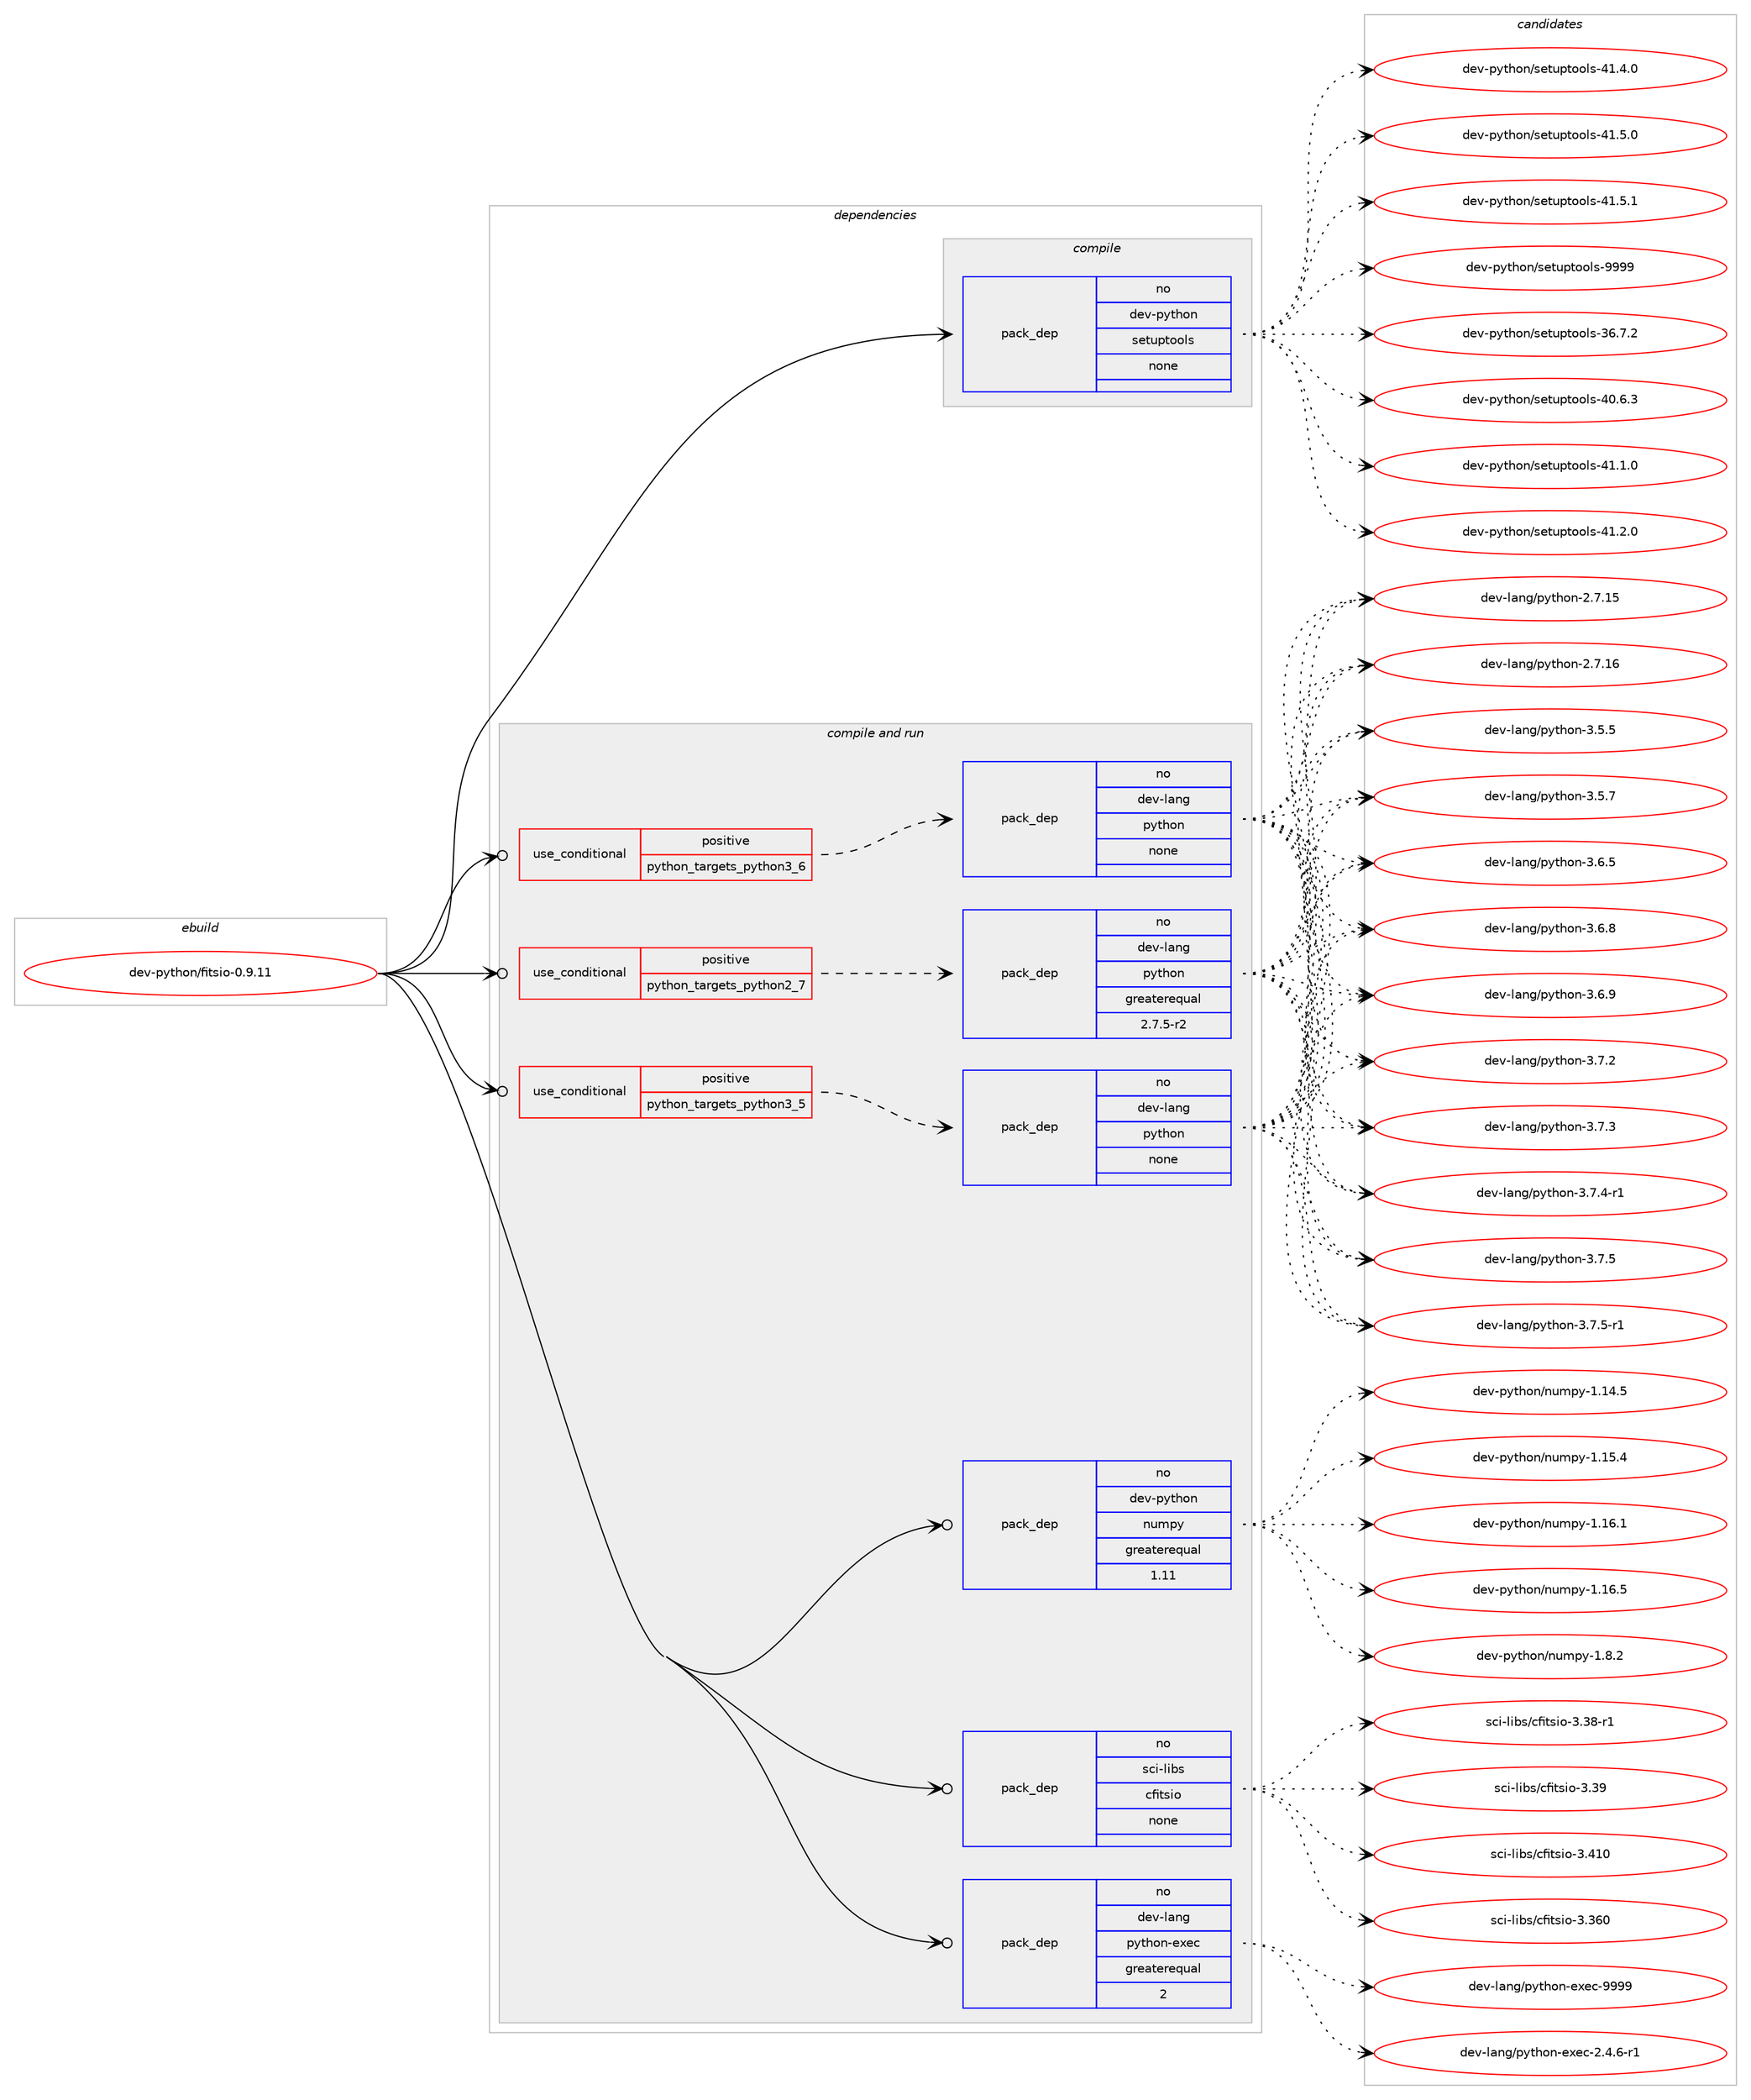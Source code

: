 digraph prolog {

# *************
# Graph options
# *************

newrank=true;
concentrate=true;
compound=true;
graph [rankdir=LR,fontname=Helvetica,fontsize=10,ranksep=1.5];#, ranksep=2.5, nodesep=0.2];
edge  [arrowhead=vee];
node  [fontname=Helvetica,fontsize=10];

# **********
# The ebuild
# **********

subgraph cluster_leftcol {
color=gray;
rank=same;
label=<<i>ebuild</i>>;
id [label="dev-python/fitsio-0.9.11", color=red, width=4, href="../dev-python/fitsio-0.9.11.svg"];
}

# ****************
# The dependencies
# ****************

subgraph cluster_midcol {
color=gray;
label=<<i>dependencies</i>>;
subgraph cluster_compile {
fillcolor="#eeeeee";
style=filled;
label=<<i>compile</i>>;
subgraph pack453217 {
dependency604300 [label=<<TABLE BORDER="0" CELLBORDER="1" CELLSPACING="0" CELLPADDING="4" WIDTH="220"><TR><TD ROWSPAN="6" CELLPADDING="30">pack_dep</TD></TR><TR><TD WIDTH="110">no</TD></TR><TR><TD>dev-python</TD></TR><TR><TD>setuptools</TD></TR><TR><TD>none</TD></TR><TR><TD></TD></TR></TABLE>>, shape=none, color=blue];
}
id:e -> dependency604300:w [weight=20,style="solid",arrowhead="vee"];
}
subgraph cluster_compileandrun {
fillcolor="#eeeeee";
style=filled;
label=<<i>compile and run</i>>;
subgraph cond139286 {
dependency604301 [label=<<TABLE BORDER="0" CELLBORDER="1" CELLSPACING="0" CELLPADDING="4"><TR><TD ROWSPAN="3" CELLPADDING="10">use_conditional</TD></TR><TR><TD>positive</TD></TR><TR><TD>python_targets_python2_7</TD></TR></TABLE>>, shape=none, color=red];
subgraph pack453218 {
dependency604302 [label=<<TABLE BORDER="0" CELLBORDER="1" CELLSPACING="0" CELLPADDING="4" WIDTH="220"><TR><TD ROWSPAN="6" CELLPADDING="30">pack_dep</TD></TR><TR><TD WIDTH="110">no</TD></TR><TR><TD>dev-lang</TD></TR><TR><TD>python</TD></TR><TR><TD>greaterequal</TD></TR><TR><TD>2.7.5-r2</TD></TR></TABLE>>, shape=none, color=blue];
}
dependency604301:e -> dependency604302:w [weight=20,style="dashed",arrowhead="vee"];
}
id:e -> dependency604301:w [weight=20,style="solid",arrowhead="odotvee"];
subgraph cond139287 {
dependency604303 [label=<<TABLE BORDER="0" CELLBORDER="1" CELLSPACING="0" CELLPADDING="4"><TR><TD ROWSPAN="3" CELLPADDING="10">use_conditional</TD></TR><TR><TD>positive</TD></TR><TR><TD>python_targets_python3_5</TD></TR></TABLE>>, shape=none, color=red];
subgraph pack453219 {
dependency604304 [label=<<TABLE BORDER="0" CELLBORDER="1" CELLSPACING="0" CELLPADDING="4" WIDTH="220"><TR><TD ROWSPAN="6" CELLPADDING="30">pack_dep</TD></TR><TR><TD WIDTH="110">no</TD></TR><TR><TD>dev-lang</TD></TR><TR><TD>python</TD></TR><TR><TD>none</TD></TR><TR><TD></TD></TR></TABLE>>, shape=none, color=blue];
}
dependency604303:e -> dependency604304:w [weight=20,style="dashed",arrowhead="vee"];
}
id:e -> dependency604303:w [weight=20,style="solid",arrowhead="odotvee"];
subgraph cond139288 {
dependency604305 [label=<<TABLE BORDER="0" CELLBORDER="1" CELLSPACING="0" CELLPADDING="4"><TR><TD ROWSPAN="3" CELLPADDING="10">use_conditional</TD></TR><TR><TD>positive</TD></TR><TR><TD>python_targets_python3_6</TD></TR></TABLE>>, shape=none, color=red];
subgraph pack453220 {
dependency604306 [label=<<TABLE BORDER="0" CELLBORDER="1" CELLSPACING="0" CELLPADDING="4" WIDTH="220"><TR><TD ROWSPAN="6" CELLPADDING="30">pack_dep</TD></TR><TR><TD WIDTH="110">no</TD></TR><TR><TD>dev-lang</TD></TR><TR><TD>python</TD></TR><TR><TD>none</TD></TR><TR><TD></TD></TR></TABLE>>, shape=none, color=blue];
}
dependency604305:e -> dependency604306:w [weight=20,style="dashed",arrowhead="vee"];
}
id:e -> dependency604305:w [weight=20,style="solid",arrowhead="odotvee"];
subgraph pack453221 {
dependency604307 [label=<<TABLE BORDER="0" CELLBORDER="1" CELLSPACING="0" CELLPADDING="4" WIDTH="220"><TR><TD ROWSPAN="6" CELLPADDING="30">pack_dep</TD></TR><TR><TD WIDTH="110">no</TD></TR><TR><TD>dev-lang</TD></TR><TR><TD>python-exec</TD></TR><TR><TD>greaterequal</TD></TR><TR><TD>2</TD></TR></TABLE>>, shape=none, color=blue];
}
id:e -> dependency604307:w [weight=20,style="solid",arrowhead="odotvee"];
subgraph pack453222 {
dependency604308 [label=<<TABLE BORDER="0" CELLBORDER="1" CELLSPACING="0" CELLPADDING="4" WIDTH="220"><TR><TD ROWSPAN="6" CELLPADDING="30">pack_dep</TD></TR><TR><TD WIDTH="110">no</TD></TR><TR><TD>dev-python</TD></TR><TR><TD>numpy</TD></TR><TR><TD>greaterequal</TD></TR><TR><TD>1.11</TD></TR></TABLE>>, shape=none, color=blue];
}
id:e -> dependency604308:w [weight=20,style="solid",arrowhead="odotvee"];
subgraph pack453223 {
dependency604309 [label=<<TABLE BORDER="0" CELLBORDER="1" CELLSPACING="0" CELLPADDING="4" WIDTH="220"><TR><TD ROWSPAN="6" CELLPADDING="30">pack_dep</TD></TR><TR><TD WIDTH="110">no</TD></TR><TR><TD>sci-libs</TD></TR><TR><TD>cfitsio</TD></TR><TR><TD>none</TD></TR><TR><TD></TD></TR></TABLE>>, shape=none, color=blue];
}
id:e -> dependency604309:w [weight=20,style="solid",arrowhead="odotvee"];
}
subgraph cluster_run {
fillcolor="#eeeeee";
style=filled;
label=<<i>run</i>>;
}
}

# **************
# The candidates
# **************

subgraph cluster_choices {
rank=same;
color=gray;
label=<<i>candidates</i>>;

subgraph choice453217 {
color=black;
nodesep=1;
choice100101118451121211161041111104711510111611711211611111110811545515446554650 [label="dev-python/setuptools-36.7.2", color=red, width=4,href="../dev-python/setuptools-36.7.2.svg"];
choice100101118451121211161041111104711510111611711211611111110811545524846544651 [label="dev-python/setuptools-40.6.3", color=red, width=4,href="../dev-python/setuptools-40.6.3.svg"];
choice100101118451121211161041111104711510111611711211611111110811545524946494648 [label="dev-python/setuptools-41.1.0", color=red, width=4,href="../dev-python/setuptools-41.1.0.svg"];
choice100101118451121211161041111104711510111611711211611111110811545524946504648 [label="dev-python/setuptools-41.2.0", color=red, width=4,href="../dev-python/setuptools-41.2.0.svg"];
choice100101118451121211161041111104711510111611711211611111110811545524946524648 [label="dev-python/setuptools-41.4.0", color=red, width=4,href="../dev-python/setuptools-41.4.0.svg"];
choice100101118451121211161041111104711510111611711211611111110811545524946534648 [label="dev-python/setuptools-41.5.0", color=red, width=4,href="../dev-python/setuptools-41.5.0.svg"];
choice100101118451121211161041111104711510111611711211611111110811545524946534649 [label="dev-python/setuptools-41.5.1", color=red, width=4,href="../dev-python/setuptools-41.5.1.svg"];
choice10010111845112121116104111110471151011161171121161111111081154557575757 [label="dev-python/setuptools-9999", color=red, width=4,href="../dev-python/setuptools-9999.svg"];
dependency604300:e -> choice100101118451121211161041111104711510111611711211611111110811545515446554650:w [style=dotted,weight="100"];
dependency604300:e -> choice100101118451121211161041111104711510111611711211611111110811545524846544651:w [style=dotted,weight="100"];
dependency604300:e -> choice100101118451121211161041111104711510111611711211611111110811545524946494648:w [style=dotted,weight="100"];
dependency604300:e -> choice100101118451121211161041111104711510111611711211611111110811545524946504648:w [style=dotted,weight="100"];
dependency604300:e -> choice100101118451121211161041111104711510111611711211611111110811545524946524648:w [style=dotted,weight="100"];
dependency604300:e -> choice100101118451121211161041111104711510111611711211611111110811545524946534648:w [style=dotted,weight="100"];
dependency604300:e -> choice100101118451121211161041111104711510111611711211611111110811545524946534649:w [style=dotted,weight="100"];
dependency604300:e -> choice10010111845112121116104111110471151011161171121161111111081154557575757:w [style=dotted,weight="100"];
}
subgraph choice453218 {
color=black;
nodesep=1;
choice10010111845108971101034711212111610411111045504655464953 [label="dev-lang/python-2.7.15", color=red, width=4,href="../dev-lang/python-2.7.15.svg"];
choice10010111845108971101034711212111610411111045504655464954 [label="dev-lang/python-2.7.16", color=red, width=4,href="../dev-lang/python-2.7.16.svg"];
choice100101118451089711010347112121116104111110455146534653 [label="dev-lang/python-3.5.5", color=red, width=4,href="../dev-lang/python-3.5.5.svg"];
choice100101118451089711010347112121116104111110455146534655 [label="dev-lang/python-3.5.7", color=red, width=4,href="../dev-lang/python-3.5.7.svg"];
choice100101118451089711010347112121116104111110455146544653 [label="dev-lang/python-3.6.5", color=red, width=4,href="../dev-lang/python-3.6.5.svg"];
choice100101118451089711010347112121116104111110455146544656 [label="dev-lang/python-3.6.8", color=red, width=4,href="../dev-lang/python-3.6.8.svg"];
choice100101118451089711010347112121116104111110455146544657 [label="dev-lang/python-3.6.9", color=red, width=4,href="../dev-lang/python-3.6.9.svg"];
choice100101118451089711010347112121116104111110455146554650 [label="dev-lang/python-3.7.2", color=red, width=4,href="../dev-lang/python-3.7.2.svg"];
choice100101118451089711010347112121116104111110455146554651 [label="dev-lang/python-3.7.3", color=red, width=4,href="../dev-lang/python-3.7.3.svg"];
choice1001011184510897110103471121211161041111104551465546524511449 [label="dev-lang/python-3.7.4-r1", color=red, width=4,href="../dev-lang/python-3.7.4-r1.svg"];
choice100101118451089711010347112121116104111110455146554653 [label="dev-lang/python-3.7.5", color=red, width=4,href="../dev-lang/python-3.7.5.svg"];
choice1001011184510897110103471121211161041111104551465546534511449 [label="dev-lang/python-3.7.5-r1", color=red, width=4,href="../dev-lang/python-3.7.5-r1.svg"];
dependency604302:e -> choice10010111845108971101034711212111610411111045504655464953:w [style=dotted,weight="100"];
dependency604302:e -> choice10010111845108971101034711212111610411111045504655464954:w [style=dotted,weight="100"];
dependency604302:e -> choice100101118451089711010347112121116104111110455146534653:w [style=dotted,weight="100"];
dependency604302:e -> choice100101118451089711010347112121116104111110455146534655:w [style=dotted,weight="100"];
dependency604302:e -> choice100101118451089711010347112121116104111110455146544653:w [style=dotted,weight="100"];
dependency604302:e -> choice100101118451089711010347112121116104111110455146544656:w [style=dotted,weight="100"];
dependency604302:e -> choice100101118451089711010347112121116104111110455146544657:w [style=dotted,weight="100"];
dependency604302:e -> choice100101118451089711010347112121116104111110455146554650:w [style=dotted,weight="100"];
dependency604302:e -> choice100101118451089711010347112121116104111110455146554651:w [style=dotted,weight="100"];
dependency604302:e -> choice1001011184510897110103471121211161041111104551465546524511449:w [style=dotted,weight="100"];
dependency604302:e -> choice100101118451089711010347112121116104111110455146554653:w [style=dotted,weight="100"];
dependency604302:e -> choice1001011184510897110103471121211161041111104551465546534511449:w [style=dotted,weight="100"];
}
subgraph choice453219 {
color=black;
nodesep=1;
choice10010111845108971101034711212111610411111045504655464953 [label="dev-lang/python-2.7.15", color=red, width=4,href="../dev-lang/python-2.7.15.svg"];
choice10010111845108971101034711212111610411111045504655464954 [label="dev-lang/python-2.7.16", color=red, width=4,href="../dev-lang/python-2.7.16.svg"];
choice100101118451089711010347112121116104111110455146534653 [label="dev-lang/python-3.5.5", color=red, width=4,href="../dev-lang/python-3.5.5.svg"];
choice100101118451089711010347112121116104111110455146534655 [label="dev-lang/python-3.5.7", color=red, width=4,href="../dev-lang/python-3.5.7.svg"];
choice100101118451089711010347112121116104111110455146544653 [label="dev-lang/python-3.6.5", color=red, width=4,href="../dev-lang/python-3.6.5.svg"];
choice100101118451089711010347112121116104111110455146544656 [label="dev-lang/python-3.6.8", color=red, width=4,href="../dev-lang/python-3.6.8.svg"];
choice100101118451089711010347112121116104111110455146544657 [label="dev-lang/python-3.6.9", color=red, width=4,href="../dev-lang/python-3.6.9.svg"];
choice100101118451089711010347112121116104111110455146554650 [label="dev-lang/python-3.7.2", color=red, width=4,href="../dev-lang/python-3.7.2.svg"];
choice100101118451089711010347112121116104111110455146554651 [label="dev-lang/python-3.7.3", color=red, width=4,href="../dev-lang/python-3.7.3.svg"];
choice1001011184510897110103471121211161041111104551465546524511449 [label="dev-lang/python-3.7.4-r1", color=red, width=4,href="../dev-lang/python-3.7.4-r1.svg"];
choice100101118451089711010347112121116104111110455146554653 [label="dev-lang/python-3.7.5", color=red, width=4,href="../dev-lang/python-3.7.5.svg"];
choice1001011184510897110103471121211161041111104551465546534511449 [label="dev-lang/python-3.7.5-r1", color=red, width=4,href="../dev-lang/python-3.7.5-r1.svg"];
dependency604304:e -> choice10010111845108971101034711212111610411111045504655464953:w [style=dotted,weight="100"];
dependency604304:e -> choice10010111845108971101034711212111610411111045504655464954:w [style=dotted,weight="100"];
dependency604304:e -> choice100101118451089711010347112121116104111110455146534653:w [style=dotted,weight="100"];
dependency604304:e -> choice100101118451089711010347112121116104111110455146534655:w [style=dotted,weight="100"];
dependency604304:e -> choice100101118451089711010347112121116104111110455146544653:w [style=dotted,weight="100"];
dependency604304:e -> choice100101118451089711010347112121116104111110455146544656:w [style=dotted,weight="100"];
dependency604304:e -> choice100101118451089711010347112121116104111110455146544657:w [style=dotted,weight="100"];
dependency604304:e -> choice100101118451089711010347112121116104111110455146554650:w [style=dotted,weight="100"];
dependency604304:e -> choice100101118451089711010347112121116104111110455146554651:w [style=dotted,weight="100"];
dependency604304:e -> choice1001011184510897110103471121211161041111104551465546524511449:w [style=dotted,weight="100"];
dependency604304:e -> choice100101118451089711010347112121116104111110455146554653:w [style=dotted,weight="100"];
dependency604304:e -> choice1001011184510897110103471121211161041111104551465546534511449:w [style=dotted,weight="100"];
}
subgraph choice453220 {
color=black;
nodesep=1;
choice10010111845108971101034711212111610411111045504655464953 [label="dev-lang/python-2.7.15", color=red, width=4,href="../dev-lang/python-2.7.15.svg"];
choice10010111845108971101034711212111610411111045504655464954 [label="dev-lang/python-2.7.16", color=red, width=4,href="../dev-lang/python-2.7.16.svg"];
choice100101118451089711010347112121116104111110455146534653 [label="dev-lang/python-3.5.5", color=red, width=4,href="../dev-lang/python-3.5.5.svg"];
choice100101118451089711010347112121116104111110455146534655 [label="dev-lang/python-3.5.7", color=red, width=4,href="../dev-lang/python-3.5.7.svg"];
choice100101118451089711010347112121116104111110455146544653 [label="dev-lang/python-3.6.5", color=red, width=4,href="../dev-lang/python-3.6.5.svg"];
choice100101118451089711010347112121116104111110455146544656 [label="dev-lang/python-3.6.8", color=red, width=4,href="../dev-lang/python-3.6.8.svg"];
choice100101118451089711010347112121116104111110455146544657 [label="dev-lang/python-3.6.9", color=red, width=4,href="../dev-lang/python-3.6.9.svg"];
choice100101118451089711010347112121116104111110455146554650 [label="dev-lang/python-3.7.2", color=red, width=4,href="../dev-lang/python-3.7.2.svg"];
choice100101118451089711010347112121116104111110455146554651 [label="dev-lang/python-3.7.3", color=red, width=4,href="../dev-lang/python-3.7.3.svg"];
choice1001011184510897110103471121211161041111104551465546524511449 [label="dev-lang/python-3.7.4-r1", color=red, width=4,href="../dev-lang/python-3.7.4-r1.svg"];
choice100101118451089711010347112121116104111110455146554653 [label="dev-lang/python-3.7.5", color=red, width=4,href="../dev-lang/python-3.7.5.svg"];
choice1001011184510897110103471121211161041111104551465546534511449 [label="dev-lang/python-3.7.5-r1", color=red, width=4,href="../dev-lang/python-3.7.5-r1.svg"];
dependency604306:e -> choice10010111845108971101034711212111610411111045504655464953:w [style=dotted,weight="100"];
dependency604306:e -> choice10010111845108971101034711212111610411111045504655464954:w [style=dotted,weight="100"];
dependency604306:e -> choice100101118451089711010347112121116104111110455146534653:w [style=dotted,weight="100"];
dependency604306:e -> choice100101118451089711010347112121116104111110455146534655:w [style=dotted,weight="100"];
dependency604306:e -> choice100101118451089711010347112121116104111110455146544653:w [style=dotted,weight="100"];
dependency604306:e -> choice100101118451089711010347112121116104111110455146544656:w [style=dotted,weight="100"];
dependency604306:e -> choice100101118451089711010347112121116104111110455146544657:w [style=dotted,weight="100"];
dependency604306:e -> choice100101118451089711010347112121116104111110455146554650:w [style=dotted,weight="100"];
dependency604306:e -> choice100101118451089711010347112121116104111110455146554651:w [style=dotted,weight="100"];
dependency604306:e -> choice1001011184510897110103471121211161041111104551465546524511449:w [style=dotted,weight="100"];
dependency604306:e -> choice100101118451089711010347112121116104111110455146554653:w [style=dotted,weight="100"];
dependency604306:e -> choice1001011184510897110103471121211161041111104551465546534511449:w [style=dotted,weight="100"];
}
subgraph choice453221 {
color=black;
nodesep=1;
choice10010111845108971101034711212111610411111045101120101994550465246544511449 [label="dev-lang/python-exec-2.4.6-r1", color=red, width=4,href="../dev-lang/python-exec-2.4.6-r1.svg"];
choice10010111845108971101034711212111610411111045101120101994557575757 [label="dev-lang/python-exec-9999", color=red, width=4,href="../dev-lang/python-exec-9999.svg"];
dependency604307:e -> choice10010111845108971101034711212111610411111045101120101994550465246544511449:w [style=dotted,weight="100"];
dependency604307:e -> choice10010111845108971101034711212111610411111045101120101994557575757:w [style=dotted,weight="100"];
}
subgraph choice453222 {
color=black;
nodesep=1;
choice100101118451121211161041111104711011710911212145494649524653 [label="dev-python/numpy-1.14.5", color=red, width=4,href="../dev-python/numpy-1.14.5.svg"];
choice100101118451121211161041111104711011710911212145494649534652 [label="dev-python/numpy-1.15.4", color=red, width=4,href="../dev-python/numpy-1.15.4.svg"];
choice100101118451121211161041111104711011710911212145494649544649 [label="dev-python/numpy-1.16.1", color=red, width=4,href="../dev-python/numpy-1.16.1.svg"];
choice100101118451121211161041111104711011710911212145494649544653 [label="dev-python/numpy-1.16.5", color=red, width=4,href="../dev-python/numpy-1.16.5.svg"];
choice1001011184511212111610411111047110117109112121454946564650 [label="dev-python/numpy-1.8.2", color=red, width=4,href="../dev-python/numpy-1.8.2.svg"];
dependency604308:e -> choice100101118451121211161041111104711011710911212145494649524653:w [style=dotted,weight="100"];
dependency604308:e -> choice100101118451121211161041111104711011710911212145494649534652:w [style=dotted,weight="100"];
dependency604308:e -> choice100101118451121211161041111104711011710911212145494649544649:w [style=dotted,weight="100"];
dependency604308:e -> choice100101118451121211161041111104711011710911212145494649544653:w [style=dotted,weight="100"];
dependency604308:e -> choice1001011184511212111610411111047110117109112121454946564650:w [style=dotted,weight="100"];
}
subgraph choice453223 {
color=black;
nodesep=1;
choice1159910545108105981154799102105116115105111455146515448 [label="sci-libs/cfitsio-3.360", color=red, width=4,href="../sci-libs/cfitsio-3.360.svg"];
choice115991054510810598115479910210511611510511145514651564511449 [label="sci-libs/cfitsio-3.38-r1", color=red, width=4,href="../sci-libs/cfitsio-3.38-r1.svg"];
choice11599105451081059811547991021051161151051114551465157 [label="sci-libs/cfitsio-3.39", color=red, width=4,href="../sci-libs/cfitsio-3.39.svg"];
choice1159910545108105981154799102105116115105111455146524948 [label="sci-libs/cfitsio-3.410", color=red, width=4,href="../sci-libs/cfitsio-3.410.svg"];
dependency604309:e -> choice1159910545108105981154799102105116115105111455146515448:w [style=dotted,weight="100"];
dependency604309:e -> choice115991054510810598115479910210511611510511145514651564511449:w [style=dotted,weight="100"];
dependency604309:e -> choice11599105451081059811547991021051161151051114551465157:w [style=dotted,weight="100"];
dependency604309:e -> choice1159910545108105981154799102105116115105111455146524948:w [style=dotted,weight="100"];
}
}

}
